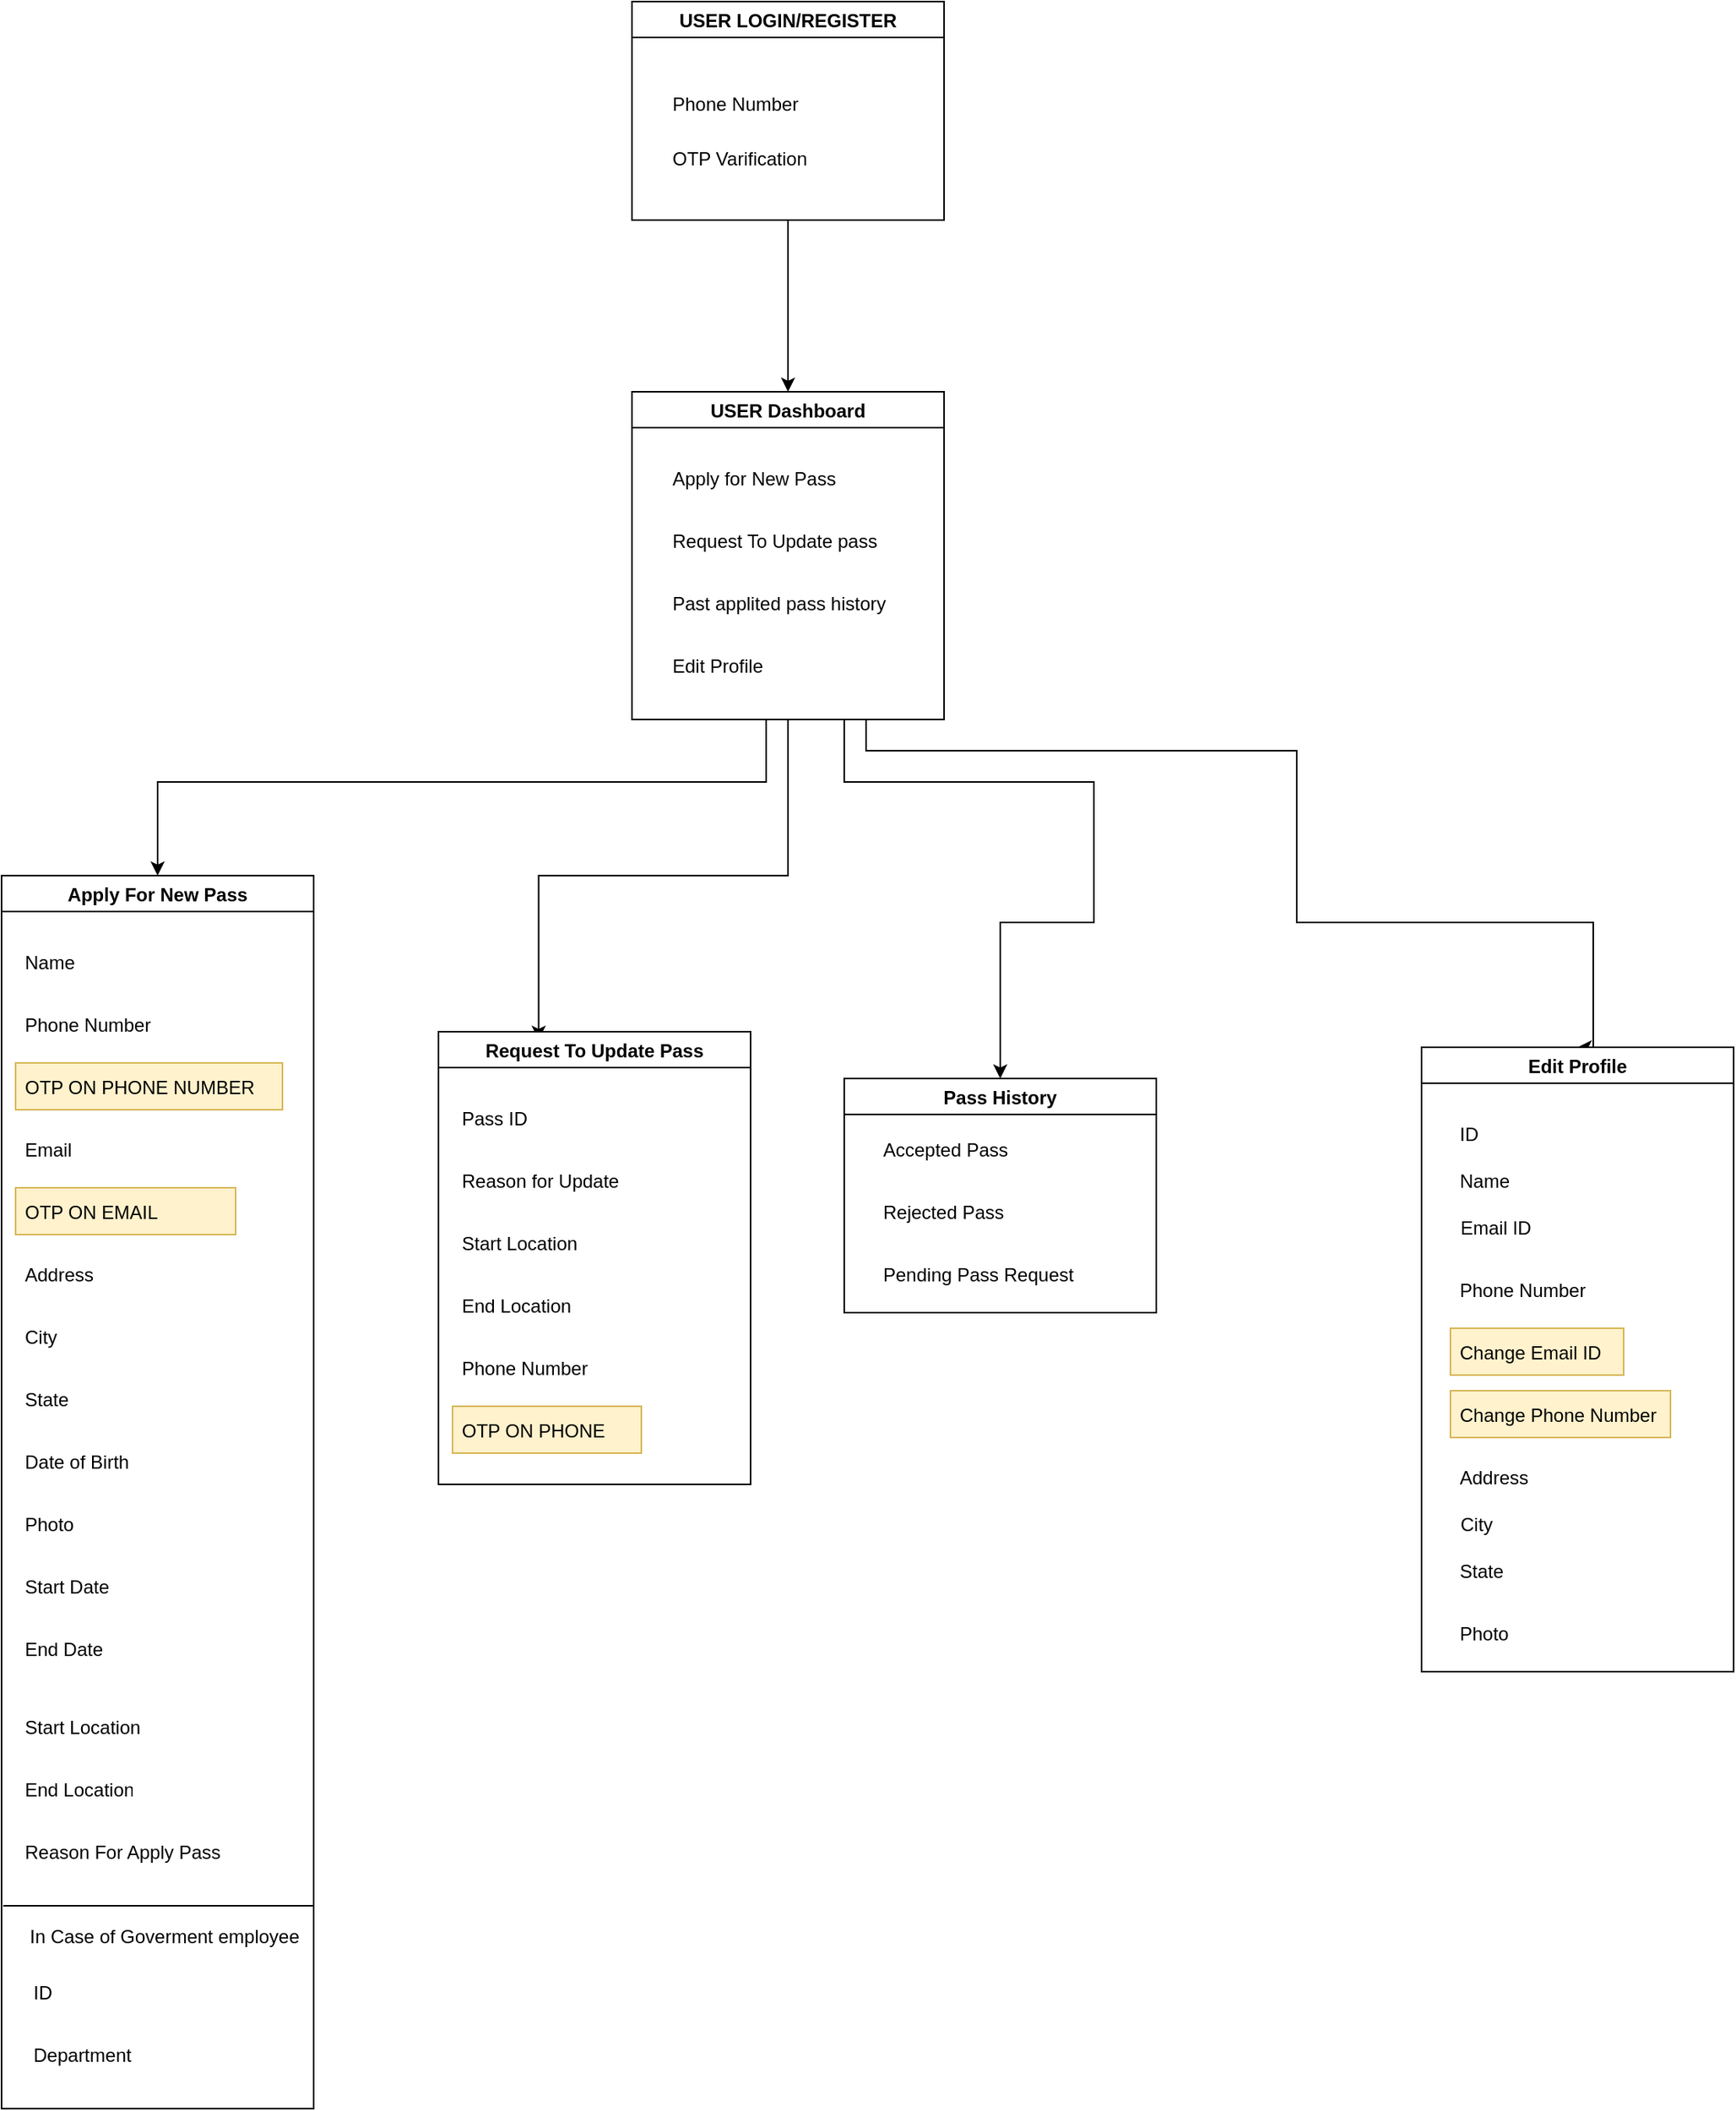 <mxfile version="16.5.1" type="device"><diagram id="C5RBs43oDa-KdzZeNtuy" name="Page-1"><mxGraphModel dx="1887" dy="1200" grid="1" gridSize="10" guides="1" tooltips="1" connect="1" arrows="1" fold="1" page="1" pageScale="1" pageWidth="827" pageHeight="1169" math="0" shadow="0"><root><mxCell id="WIyWlLk6GJQsqaUBKTNV-0"/><mxCell id="WIyWlLk6GJQsqaUBKTNV-1" parent="WIyWlLk6GJQsqaUBKTNV-0"/><mxCell id="ux_ChrM_bu3ap9-uoVFb-20" style="edgeStyle=orthogonalEdgeStyle;rounded=0;orthogonalLoop=1;jettySize=auto;html=1;entryX=0.5;entryY=0;entryDx=0;entryDy=0;" edge="1" parent="WIyWlLk6GJQsqaUBKTNV-1" source="ux_ChrM_bu3ap9-uoVFb-0" target="ux_ChrM_bu3ap9-uoVFb-15"><mxGeometry relative="1" as="geometry"/></mxCell><mxCell id="ux_ChrM_bu3ap9-uoVFb-0" value="USER LOGIN/REGISTER" style="swimlane;" vertex="1" parent="WIyWlLk6GJQsqaUBKTNV-1"><mxGeometry x="584" y="60" width="200" height="140" as="geometry"/></mxCell><mxCell id="ux_ChrM_bu3ap9-uoVFb-10" value="Phone Number" style="text;strokeColor=none;fillColor=none;align=left;verticalAlign=middle;spacingLeft=4;spacingRight=4;overflow=hidden;points=[[0,0.5],[1,0.5]];portConstraint=eastwest;rotatable=0;" vertex="1" parent="ux_ChrM_bu3ap9-uoVFb-0"><mxGeometry x="20" y="50" width="110" height="30" as="geometry"/></mxCell><mxCell id="ux_ChrM_bu3ap9-uoVFb-14" value="OTP Varification" style="text;strokeColor=none;fillColor=none;align=left;verticalAlign=middle;spacingLeft=4;spacingRight=4;overflow=hidden;points=[[0,0.5],[1,0.5]];portConstraint=eastwest;rotatable=0;" vertex="1" parent="ux_ChrM_bu3ap9-uoVFb-0"><mxGeometry x="20" y="85" width="110" height="30" as="geometry"/></mxCell><mxCell id="ux_ChrM_bu3ap9-uoVFb-23" style="edgeStyle=orthogonalEdgeStyle;rounded=0;orthogonalLoop=1;jettySize=auto;html=1;entryX=0.5;entryY=0;entryDx=0;entryDy=0;" edge="1" parent="WIyWlLk6GJQsqaUBKTNV-1" target="ux_ChrM_bu3ap9-uoVFb-21"><mxGeometry relative="1" as="geometry"><mxPoint x="670" y="520" as="sourcePoint"/><Array as="points"><mxPoint x="670" y="560"/><mxPoint x="280" y="560"/></Array></mxGeometry></mxCell><mxCell id="ux_ChrM_bu3ap9-uoVFb-25" style="edgeStyle=orthogonalEdgeStyle;rounded=0;orthogonalLoop=1;jettySize=auto;html=1;entryX=0.321;entryY=0.018;entryDx=0;entryDy=0;entryPerimeter=0;" edge="1" parent="WIyWlLk6GJQsqaUBKTNV-1" source="ux_ChrM_bu3ap9-uoVFb-15" target="ux_ChrM_bu3ap9-uoVFb-24"><mxGeometry relative="1" as="geometry"/></mxCell><mxCell id="ux_ChrM_bu3ap9-uoVFb-27" style="edgeStyle=orthogonalEdgeStyle;rounded=0;orthogonalLoop=1;jettySize=auto;html=1;entryX=0.5;entryY=0;entryDx=0;entryDy=0;" edge="1" parent="WIyWlLk6GJQsqaUBKTNV-1" target="ux_ChrM_bu3ap9-uoVFb-26"><mxGeometry relative="1" as="geometry"><mxPoint x="720" y="520" as="sourcePoint"/><Array as="points"><mxPoint x="720" y="560"/><mxPoint x="880" y="560"/><mxPoint x="880" y="650"/><mxPoint x="820" y="650"/></Array></mxGeometry></mxCell><mxCell id="ux_ChrM_bu3ap9-uoVFb-29" style="edgeStyle=orthogonalEdgeStyle;rounded=0;orthogonalLoop=1;jettySize=auto;html=1;entryX=0.5;entryY=0;entryDx=0;entryDy=0;exitX=0.75;exitY=1;exitDx=0;exitDy=0;" edge="1" parent="WIyWlLk6GJQsqaUBKTNV-1" source="ux_ChrM_bu3ap9-uoVFb-15" target="ux_ChrM_bu3ap9-uoVFb-28"><mxGeometry relative="1" as="geometry"><Array as="points"><mxPoint x="734" y="540"/><mxPoint x="1010" y="540"/><mxPoint x="1010" y="650"/><mxPoint x="1200" y="650"/></Array></mxGeometry></mxCell><mxCell id="ux_ChrM_bu3ap9-uoVFb-15" value="USER Dashboard" style="swimlane;" vertex="1" parent="WIyWlLk6GJQsqaUBKTNV-1"><mxGeometry x="584" y="310" width="200" height="210" as="geometry"/></mxCell><mxCell id="ux_ChrM_bu3ap9-uoVFb-16" value="Apply for New Pass" style="text;strokeColor=none;fillColor=none;align=left;verticalAlign=middle;spacingLeft=4;spacingRight=4;overflow=hidden;points=[[0,0.5],[1,0.5]];portConstraint=eastwest;rotatable=0;" vertex="1" parent="ux_ChrM_bu3ap9-uoVFb-15"><mxGeometry x="20" y="40" width="140" height="30" as="geometry"/></mxCell><mxCell id="ux_ChrM_bu3ap9-uoVFb-18" value="Past applited pass history" style="text;strokeColor=none;fillColor=none;align=left;verticalAlign=middle;spacingLeft=4;spacingRight=4;overflow=hidden;points=[[0,0.5],[1,0.5]];portConstraint=eastwest;rotatable=0;" vertex="1" parent="ux_ChrM_bu3ap9-uoVFb-15"><mxGeometry x="20" y="120" width="160" height="30" as="geometry"/></mxCell><mxCell id="ux_ChrM_bu3ap9-uoVFb-17" value="Request To Update pass" style="text;strokeColor=none;fillColor=none;align=left;verticalAlign=middle;spacingLeft=4;spacingRight=4;overflow=hidden;points=[[0,0.5],[1,0.5]];portConstraint=eastwest;rotatable=0;" vertex="1" parent="ux_ChrM_bu3ap9-uoVFb-15"><mxGeometry x="20" y="80" width="150" height="30" as="geometry"/></mxCell><mxCell id="ux_ChrM_bu3ap9-uoVFb-19" value="Edit Profile" style="text;strokeColor=none;fillColor=none;align=left;verticalAlign=middle;spacingLeft=4;spacingRight=4;overflow=hidden;points=[[0,0.5],[1,0.5]];portConstraint=eastwest;rotatable=0;" vertex="1" parent="ux_ChrM_bu3ap9-uoVFb-15"><mxGeometry x="20" y="160" width="160" height="30" as="geometry"/></mxCell><mxCell id="ux_ChrM_bu3ap9-uoVFb-21" value="Apply For New Pass" style="swimlane;" vertex="1" parent="WIyWlLk6GJQsqaUBKTNV-1"><mxGeometry x="180" y="620" width="200" height="790" as="geometry"/></mxCell><mxCell id="ux_ChrM_bu3ap9-uoVFb-30" value="Name" style="text;strokeColor=none;fillColor=none;align=left;verticalAlign=middle;spacingLeft=4;spacingRight=4;overflow=hidden;points=[[0,0.5],[1,0.5]];portConstraint=eastwest;rotatable=0;" vertex="1" parent="ux_ChrM_bu3ap9-uoVFb-21"><mxGeometry x="9" y="40" width="80" height="30" as="geometry"/></mxCell><mxCell id="ux_ChrM_bu3ap9-uoVFb-33" value="Email" style="text;strokeColor=none;fillColor=none;align=left;verticalAlign=middle;spacingLeft=4;spacingRight=4;overflow=hidden;points=[[0,0.5],[1,0.5]];portConstraint=eastwest;rotatable=0;" vertex="1" parent="ux_ChrM_bu3ap9-uoVFb-21"><mxGeometry x="9" y="160" width="80" height="30" as="geometry"/></mxCell><mxCell id="ux_ChrM_bu3ap9-uoVFb-32" value="OTP ON PHONE NUMBER" style="text;strokeColor=#d6b656;fillColor=#fff2cc;align=left;verticalAlign=middle;spacingLeft=4;spacingRight=4;overflow=hidden;points=[[0,0.5],[1,0.5]];portConstraint=eastwest;rotatable=0;" vertex="1" parent="ux_ChrM_bu3ap9-uoVFb-21"><mxGeometry x="9" y="120" width="171" height="30" as="geometry"/></mxCell><mxCell id="ux_ChrM_bu3ap9-uoVFb-31" value="Phone Number" style="text;strokeColor=none;fillColor=none;align=left;verticalAlign=middle;spacingLeft=4;spacingRight=4;overflow=hidden;points=[[0,0.5],[1,0.5]];portConstraint=eastwest;rotatable=0;" vertex="1" parent="ux_ChrM_bu3ap9-uoVFb-21"><mxGeometry x="9" y="80" width="121" height="30" as="geometry"/></mxCell><mxCell id="ux_ChrM_bu3ap9-uoVFb-40" value="OTP ON EMAIL" style="text;strokeColor=#d6b656;fillColor=#fff2cc;align=left;verticalAlign=middle;spacingLeft=4;spacingRight=4;overflow=hidden;points=[[0,0.5],[1,0.5]];portConstraint=eastwest;rotatable=0;" vertex="1" parent="ux_ChrM_bu3ap9-uoVFb-21"><mxGeometry x="9" y="200" width="141" height="30" as="geometry"/></mxCell><mxCell id="ux_ChrM_bu3ap9-uoVFb-41" value="Address" style="text;strokeColor=none;fillColor=none;align=left;verticalAlign=middle;spacingLeft=4;spacingRight=4;overflow=hidden;points=[[0,0.5],[1,0.5]];portConstraint=eastwest;rotatable=0;" vertex="1" parent="ux_ChrM_bu3ap9-uoVFb-21"><mxGeometry x="9" y="240" width="80" height="30" as="geometry"/></mxCell><mxCell id="ux_ChrM_bu3ap9-uoVFb-42" value="City" style="text;strokeColor=none;fillColor=none;align=left;verticalAlign=middle;spacingLeft=4;spacingRight=4;overflow=hidden;points=[[0,0.5],[1,0.5]];portConstraint=eastwest;rotatable=0;" vertex="1" parent="ux_ChrM_bu3ap9-uoVFb-21"><mxGeometry x="9" y="280" width="80" height="30" as="geometry"/></mxCell><mxCell id="ux_ChrM_bu3ap9-uoVFb-43" value="State" style="text;strokeColor=none;fillColor=none;align=left;verticalAlign=middle;spacingLeft=4;spacingRight=4;overflow=hidden;points=[[0,0.5],[1,0.5]];portConstraint=eastwest;rotatable=0;" vertex="1" parent="ux_ChrM_bu3ap9-uoVFb-21"><mxGeometry x="9" y="320" width="80" height="30" as="geometry"/></mxCell><mxCell id="ux_ChrM_bu3ap9-uoVFb-44" value="Date of Birth" style="text;strokeColor=none;fillColor=none;align=left;verticalAlign=middle;spacingLeft=4;spacingRight=4;overflow=hidden;points=[[0,0.5],[1,0.5]];portConstraint=eastwest;rotatable=0;" vertex="1" parent="ux_ChrM_bu3ap9-uoVFb-21"><mxGeometry x="9" y="360" width="80" height="30" as="geometry"/></mxCell><mxCell id="ux_ChrM_bu3ap9-uoVFb-45" value="Photo" style="text;strokeColor=none;fillColor=none;align=left;verticalAlign=middle;spacingLeft=4;spacingRight=4;overflow=hidden;points=[[0,0.5],[1,0.5]];portConstraint=eastwest;rotatable=0;" vertex="1" parent="ux_ChrM_bu3ap9-uoVFb-21"><mxGeometry x="9" y="400" width="80" height="30" as="geometry"/></mxCell><mxCell id="ux_ChrM_bu3ap9-uoVFb-46" value="Start Date" style="text;strokeColor=none;fillColor=none;align=left;verticalAlign=middle;spacingLeft=4;spacingRight=4;overflow=hidden;points=[[0,0.5],[1,0.5]];portConstraint=eastwest;rotatable=0;" vertex="1" parent="ux_ChrM_bu3ap9-uoVFb-21"><mxGeometry x="9" y="440" width="80" height="30" as="geometry"/></mxCell><mxCell id="ux_ChrM_bu3ap9-uoVFb-48" value="End Date" style="text;strokeColor=none;fillColor=none;align=left;verticalAlign=middle;spacingLeft=4;spacingRight=4;overflow=hidden;points=[[0,0.5],[1,0.5]];portConstraint=eastwest;rotatable=0;" vertex="1" parent="ux_ChrM_bu3ap9-uoVFb-21"><mxGeometry x="9" y="480" width="80" height="30" as="geometry"/></mxCell><mxCell id="ux_ChrM_bu3ap9-uoVFb-47" value="Start Location" style="text;strokeColor=none;fillColor=none;align=left;verticalAlign=middle;spacingLeft=4;spacingRight=4;overflow=hidden;points=[[0,0.5],[1,0.5]];portConstraint=eastwest;rotatable=0;" vertex="1" parent="ux_ChrM_bu3ap9-uoVFb-21"><mxGeometry x="9" y="530" width="91" height="30" as="geometry"/></mxCell><mxCell id="ux_ChrM_bu3ap9-uoVFb-49" value="End Location" style="text;strokeColor=none;fillColor=none;align=left;verticalAlign=middle;spacingLeft=4;spacingRight=4;overflow=hidden;points=[[0,0.5],[1,0.5]];portConstraint=eastwest;rotatable=0;" vertex="1" parent="ux_ChrM_bu3ap9-uoVFb-21"><mxGeometry x="9" y="570" width="80" height="30" as="geometry"/></mxCell><mxCell id="ux_ChrM_bu3ap9-uoVFb-50" value="Reason For Apply Pass" style="text;strokeColor=none;fillColor=none;align=left;verticalAlign=middle;spacingLeft=4;spacingRight=4;overflow=hidden;points=[[0,0.5],[1,0.5]];portConstraint=eastwest;rotatable=0;" vertex="1" parent="ux_ChrM_bu3ap9-uoVFb-21"><mxGeometry x="9" y="610" width="145.5" height="30" as="geometry"/></mxCell><mxCell id="ux_ChrM_bu3ap9-uoVFb-52" value="" style="endArrow=none;html=1;rounded=0;" edge="1" parent="ux_ChrM_bu3ap9-uoVFb-21"><mxGeometry width="50" height="50" relative="1" as="geometry"><mxPoint x="1" y="660" as="sourcePoint"/><mxPoint x="200" y="660" as="targetPoint"/><Array as="points"><mxPoint x="100" y="660"/></Array></mxGeometry></mxCell><mxCell id="ux_ChrM_bu3ap9-uoVFb-53" value="In Case of Goverment employee" style="text;html=1;align=center;verticalAlign=middle;resizable=0;points=[];autosize=1;strokeColor=none;fillColor=none;" vertex="1" parent="ux_ChrM_bu3ap9-uoVFb-21"><mxGeometry x="9" y="670" width="190" height="20" as="geometry"/></mxCell><mxCell id="ux_ChrM_bu3ap9-uoVFb-54" value="ID" style="text;strokeColor=none;fillColor=none;align=left;verticalAlign=middle;spacingLeft=4;spacingRight=4;overflow=hidden;points=[[0,0.5],[1,0.5]];portConstraint=eastwest;rotatable=0;" vertex="1" parent="ux_ChrM_bu3ap9-uoVFb-21"><mxGeometry x="14.5" y="700" width="80" height="30" as="geometry"/></mxCell><mxCell id="ux_ChrM_bu3ap9-uoVFb-55" value="Department" style="text;strokeColor=none;fillColor=none;align=left;verticalAlign=middle;spacingLeft=4;spacingRight=4;overflow=hidden;points=[[0,0.5],[1,0.5]];portConstraint=eastwest;rotatable=0;" vertex="1" parent="ux_ChrM_bu3ap9-uoVFb-21"><mxGeometry x="14.5" y="740" width="80" height="30" as="geometry"/></mxCell><mxCell id="ux_ChrM_bu3ap9-uoVFb-24" value="Request To Update Pass" style="swimlane;" vertex="1" parent="WIyWlLk6GJQsqaUBKTNV-1"><mxGeometry x="460" y="720" width="200" height="290" as="geometry"/></mxCell><mxCell id="ux_ChrM_bu3ap9-uoVFb-38" value="Pass ID" style="text;strokeColor=none;fillColor=none;align=left;verticalAlign=middle;spacingLeft=4;spacingRight=4;overflow=hidden;points=[[0,0.5],[1,0.5]];portConstraint=eastwest;rotatable=0;" vertex="1" parent="ux_ChrM_bu3ap9-uoVFb-24"><mxGeometry x="9" y="40" width="80" height="30" as="geometry"/></mxCell><mxCell id="ux_ChrM_bu3ap9-uoVFb-37" value="Reason for Update" style="text;strokeColor=none;fillColor=none;align=left;verticalAlign=middle;spacingLeft=4;spacingRight=4;overflow=hidden;points=[[0,0.5],[1,0.5]];portConstraint=eastwest;rotatable=0;" vertex="1" parent="ux_ChrM_bu3ap9-uoVFb-24"><mxGeometry x="9" y="80" width="121" height="30" as="geometry"/></mxCell><mxCell id="ux_ChrM_bu3ap9-uoVFb-36" value="Start Location" style="text;strokeColor=none;fillColor=none;align=left;verticalAlign=middle;spacingLeft=4;spacingRight=4;overflow=hidden;points=[[0,0.5],[1,0.5]];portConstraint=eastwest;rotatable=0;" vertex="1" parent="ux_ChrM_bu3ap9-uoVFb-24"><mxGeometry x="9" y="120" width="101" height="30" as="geometry"/></mxCell><mxCell id="ux_ChrM_bu3ap9-uoVFb-35" value="End Location" style="text;strokeColor=none;fillColor=none;align=left;verticalAlign=middle;spacingLeft=4;spacingRight=4;overflow=hidden;points=[[0,0.5],[1,0.5]];portConstraint=eastwest;rotatable=0;" vertex="1" parent="ux_ChrM_bu3ap9-uoVFb-24"><mxGeometry x="9" y="160" width="111" height="30" as="geometry"/></mxCell><mxCell id="ux_ChrM_bu3ap9-uoVFb-34" value="Phone Number" style="text;strokeColor=none;fillColor=none;align=left;verticalAlign=middle;spacingLeft=4;spacingRight=4;overflow=hidden;points=[[0,0.5],[1,0.5]];portConstraint=eastwest;rotatable=0;" vertex="1" parent="ux_ChrM_bu3ap9-uoVFb-24"><mxGeometry x="9" y="200" width="121" height="30" as="geometry"/></mxCell><mxCell id="ux_ChrM_bu3ap9-uoVFb-56" value="OTP ON PHONE" style="text;strokeColor=#d6b656;fillColor=#fff2cc;align=left;verticalAlign=middle;spacingLeft=4;spacingRight=4;overflow=hidden;points=[[0,0.5],[1,0.5]];portConstraint=eastwest;rotatable=0;" vertex="1" parent="ux_ChrM_bu3ap9-uoVFb-24"><mxGeometry x="9" y="240" width="121" height="30" as="geometry"/></mxCell><mxCell id="ux_ChrM_bu3ap9-uoVFb-26" value="Pass History" style="swimlane;" vertex="1" parent="WIyWlLk6GJQsqaUBKTNV-1"><mxGeometry x="720" y="750" width="200" height="150" as="geometry"/></mxCell><mxCell id="ux_ChrM_bu3ap9-uoVFb-57" value="Accepted Pass" style="text;strokeColor=none;fillColor=none;align=left;verticalAlign=middle;spacingLeft=4;spacingRight=4;overflow=hidden;points=[[0,0.5],[1,0.5]];portConstraint=eastwest;rotatable=0;" vertex="1" parent="ux_ChrM_bu3ap9-uoVFb-26"><mxGeometry x="19" y="30" width="111" height="30" as="geometry"/></mxCell><mxCell id="ux_ChrM_bu3ap9-uoVFb-60" value="Pending Pass Request" style="text;strokeColor=none;fillColor=none;align=left;verticalAlign=middle;spacingLeft=4;spacingRight=4;overflow=hidden;points=[[0,0.5],[1,0.5]];portConstraint=eastwest;rotatable=0;" vertex="1" parent="ux_ChrM_bu3ap9-uoVFb-26"><mxGeometry x="19" y="110" width="141" height="30" as="geometry"/></mxCell><mxCell id="ux_ChrM_bu3ap9-uoVFb-59" value="Rejected Pass" style="text;strokeColor=none;fillColor=none;align=left;verticalAlign=middle;spacingLeft=4;spacingRight=4;overflow=hidden;points=[[0,0.5],[1,0.5]];portConstraint=eastwest;rotatable=0;" vertex="1" parent="ux_ChrM_bu3ap9-uoVFb-26"><mxGeometry x="19" y="70" width="91" height="30" as="geometry"/></mxCell><mxCell id="ux_ChrM_bu3ap9-uoVFb-28" value="Edit Profile" style="swimlane;" vertex="1" parent="WIyWlLk6GJQsqaUBKTNV-1"><mxGeometry x="1090" y="730" width="200" height="400" as="geometry"/></mxCell><mxCell id="ux_ChrM_bu3ap9-uoVFb-58" value="Name" style="text;strokeColor=none;fillColor=none;align=left;verticalAlign=middle;spacingLeft=4;spacingRight=4;overflow=hidden;points=[[0,0.5],[1,0.5]];portConstraint=eastwest;rotatable=0;" vertex="1" parent="ux_ChrM_bu3ap9-uoVFb-28"><mxGeometry x="18.5" y="70" width="80" height="30" as="geometry"/></mxCell><mxCell id="ux_ChrM_bu3ap9-uoVFb-62" value="Email ID" style="text;strokeColor=none;fillColor=none;align=left;verticalAlign=middle;spacingLeft=4;spacingRight=4;overflow=hidden;points=[[0,0.5],[1,0.5]];portConstraint=eastwest;rotatable=0;" vertex="1" parent="ux_ChrM_bu3ap9-uoVFb-28"><mxGeometry x="19" y="100" width="80" height="30" as="geometry"/></mxCell><mxCell id="ux_ChrM_bu3ap9-uoVFb-63" value="Phone Number" style="text;strokeColor=none;fillColor=none;align=left;verticalAlign=middle;spacingLeft=4;spacingRight=4;overflow=hidden;points=[[0,0.5],[1,0.5]];portConstraint=eastwest;rotatable=0;" vertex="1" parent="ux_ChrM_bu3ap9-uoVFb-28"><mxGeometry x="18.5" y="140" width="101" height="30" as="geometry"/></mxCell><mxCell id="ux_ChrM_bu3ap9-uoVFb-64" value="Change Email ID" style="text;strokeColor=#d6b656;fillColor=#fff2cc;align=left;verticalAlign=middle;spacingLeft=4;spacingRight=4;overflow=hidden;points=[[0,0.5],[1,0.5]];portConstraint=eastwest;rotatable=0;" vertex="1" parent="ux_ChrM_bu3ap9-uoVFb-28"><mxGeometry x="18.5" y="180" width="111" height="30" as="geometry"/></mxCell><mxCell id="ux_ChrM_bu3ap9-uoVFb-65" value="Change Phone Number" style="text;strokeColor=#d6b656;fillColor=#fff2cc;align=left;verticalAlign=middle;spacingLeft=4;spacingRight=4;overflow=hidden;points=[[0,0.5],[1,0.5]];portConstraint=eastwest;rotatable=0;" vertex="1" parent="ux_ChrM_bu3ap9-uoVFb-28"><mxGeometry x="18.5" y="220" width="141" height="30" as="geometry"/></mxCell><mxCell id="ux_ChrM_bu3ap9-uoVFb-66" value="Address" style="text;strokeColor=none;fillColor=none;align=left;verticalAlign=middle;spacingLeft=4;spacingRight=4;overflow=hidden;points=[[0,0.5],[1,0.5]];portConstraint=eastwest;rotatable=0;" vertex="1" parent="ux_ChrM_bu3ap9-uoVFb-28"><mxGeometry x="18.5" y="260" width="80" height="30" as="geometry"/></mxCell><mxCell id="ux_ChrM_bu3ap9-uoVFb-67" value="City" style="text;strokeColor=none;fillColor=none;align=left;verticalAlign=middle;spacingLeft=4;spacingRight=4;overflow=hidden;points=[[0,0.5],[1,0.5]];portConstraint=eastwest;rotatable=0;" vertex="1" parent="ux_ChrM_bu3ap9-uoVFb-28"><mxGeometry x="19" y="290" width="80" height="30" as="geometry"/></mxCell><mxCell id="ux_ChrM_bu3ap9-uoVFb-68" value="State" style="text;strokeColor=none;fillColor=none;align=left;verticalAlign=middle;spacingLeft=4;spacingRight=4;overflow=hidden;points=[[0,0.5],[1,0.5]];portConstraint=eastwest;rotatable=0;" vertex="1" parent="ux_ChrM_bu3ap9-uoVFb-28"><mxGeometry x="18.5" y="320" width="80" height="30" as="geometry"/></mxCell><mxCell id="ux_ChrM_bu3ap9-uoVFb-69" value="ID" style="text;strokeColor=none;fillColor=none;align=left;verticalAlign=middle;spacingLeft=4;spacingRight=4;overflow=hidden;points=[[0,0.5],[1,0.5]];portConstraint=eastwest;rotatable=0;" vertex="1" parent="ux_ChrM_bu3ap9-uoVFb-28"><mxGeometry x="18.5" y="40" width="80" height="30" as="geometry"/></mxCell><mxCell id="ux_ChrM_bu3ap9-uoVFb-70" value="Photo" style="text;strokeColor=none;fillColor=none;align=left;verticalAlign=middle;spacingLeft=4;spacingRight=4;overflow=hidden;points=[[0,0.5],[1,0.5]];portConstraint=eastwest;rotatable=0;" vertex="1" parent="ux_ChrM_bu3ap9-uoVFb-28"><mxGeometry x="18.5" y="360" width="80" height="30" as="geometry"/></mxCell></root></mxGraphModel></diagram></mxfile>